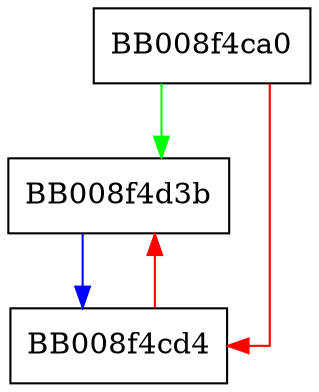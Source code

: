 digraph fatal_error {
  node [shape="box"];
  graph [splines=ortho];
  BB008f4ca0 -> BB008f4d3b [color="green"];
  BB008f4ca0 -> BB008f4cd4 [color="red"];
  BB008f4cd4 -> BB008f4d3b [color="red"];
  BB008f4d3b -> BB008f4cd4 [color="blue"];
}